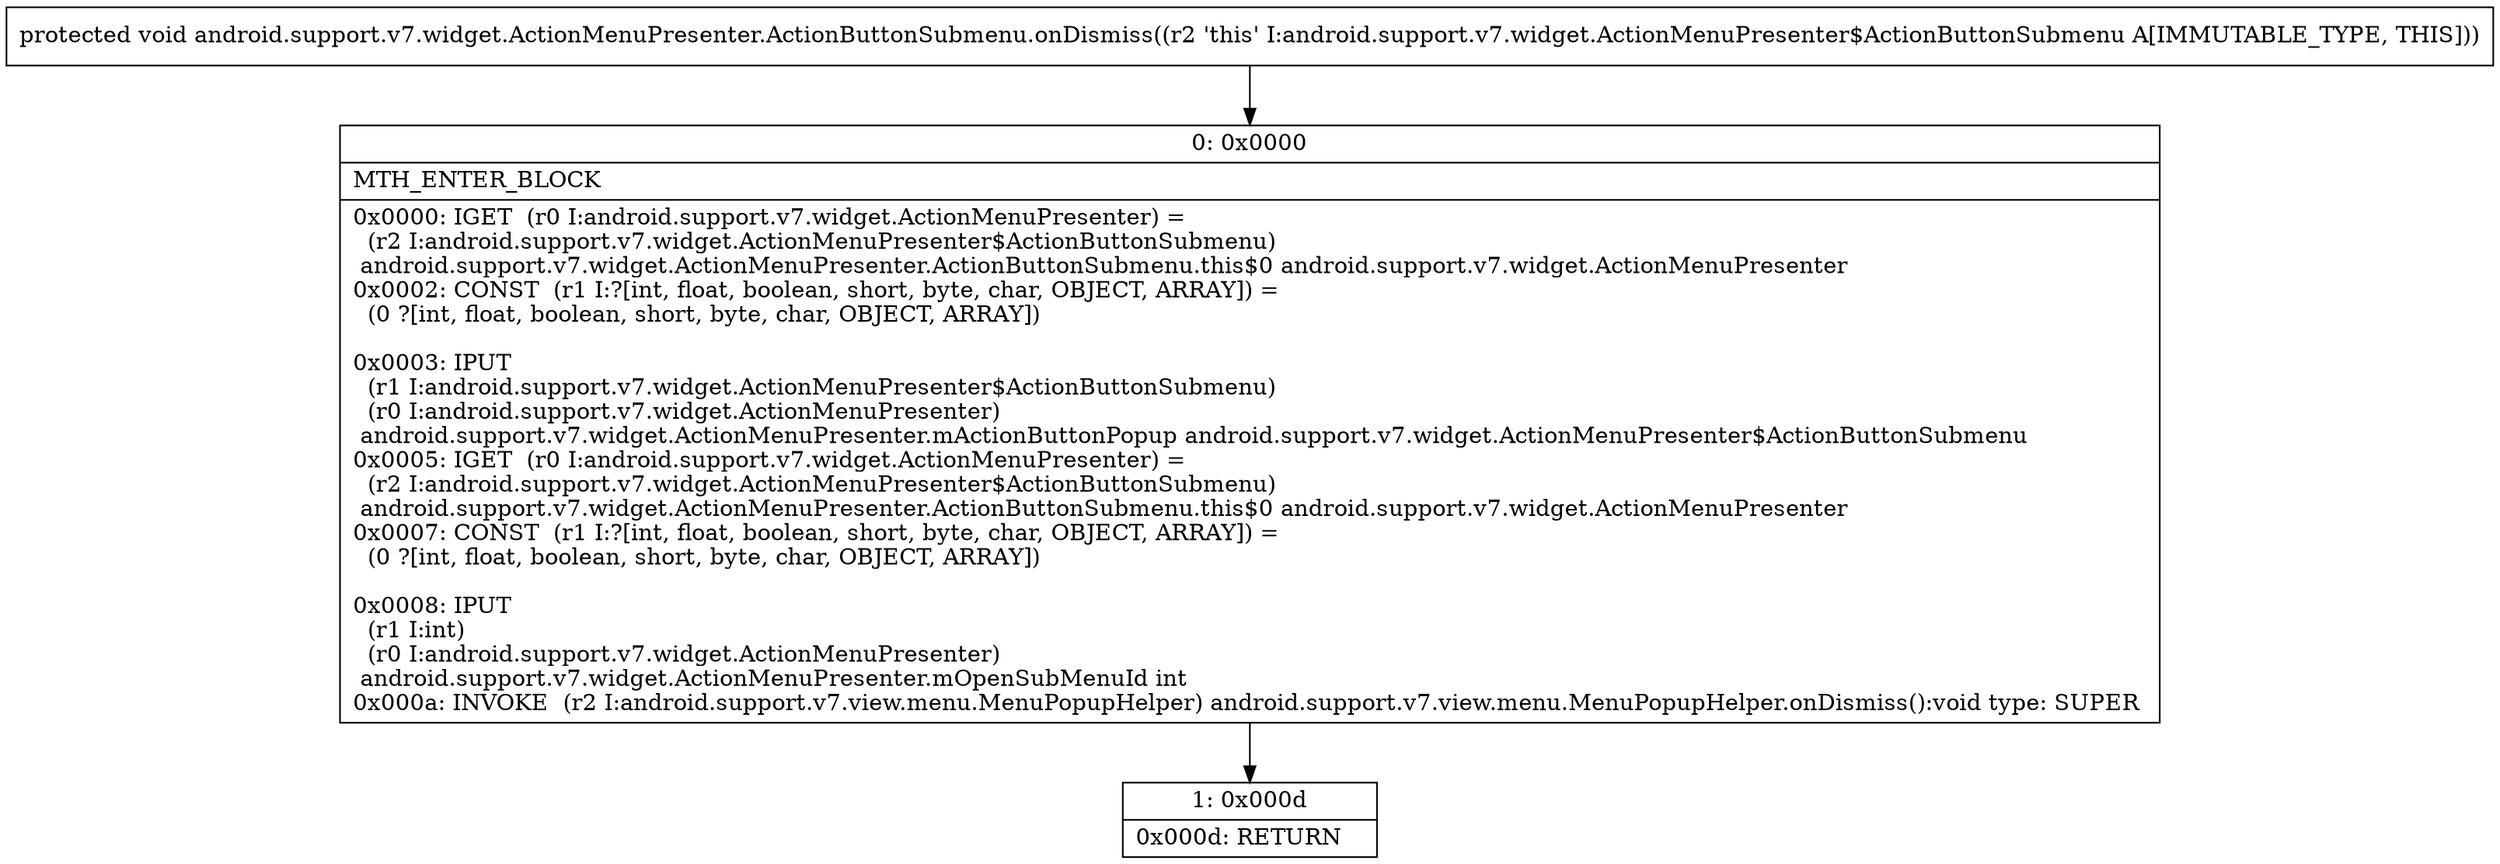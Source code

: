 digraph "CFG forandroid.support.v7.widget.ActionMenuPresenter.ActionButtonSubmenu.onDismiss()V" {
Node_0 [shape=record,label="{0\:\ 0x0000|MTH_ENTER_BLOCK\l|0x0000: IGET  (r0 I:android.support.v7.widget.ActionMenuPresenter) = \l  (r2 I:android.support.v7.widget.ActionMenuPresenter$ActionButtonSubmenu)\l android.support.v7.widget.ActionMenuPresenter.ActionButtonSubmenu.this$0 android.support.v7.widget.ActionMenuPresenter \l0x0002: CONST  (r1 I:?[int, float, boolean, short, byte, char, OBJECT, ARRAY]) = \l  (0 ?[int, float, boolean, short, byte, char, OBJECT, ARRAY])\l \l0x0003: IPUT  \l  (r1 I:android.support.v7.widget.ActionMenuPresenter$ActionButtonSubmenu)\l  (r0 I:android.support.v7.widget.ActionMenuPresenter)\l android.support.v7.widget.ActionMenuPresenter.mActionButtonPopup android.support.v7.widget.ActionMenuPresenter$ActionButtonSubmenu \l0x0005: IGET  (r0 I:android.support.v7.widget.ActionMenuPresenter) = \l  (r2 I:android.support.v7.widget.ActionMenuPresenter$ActionButtonSubmenu)\l android.support.v7.widget.ActionMenuPresenter.ActionButtonSubmenu.this$0 android.support.v7.widget.ActionMenuPresenter \l0x0007: CONST  (r1 I:?[int, float, boolean, short, byte, char, OBJECT, ARRAY]) = \l  (0 ?[int, float, boolean, short, byte, char, OBJECT, ARRAY])\l \l0x0008: IPUT  \l  (r1 I:int)\l  (r0 I:android.support.v7.widget.ActionMenuPresenter)\l android.support.v7.widget.ActionMenuPresenter.mOpenSubMenuId int \l0x000a: INVOKE  (r2 I:android.support.v7.view.menu.MenuPopupHelper) android.support.v7.view.menu.MenuPopupHelper.onDismiss():void type: SUPER \l}"];
Node_1 [shape=record,label="{1\:\ 0x000d|0x000d: RETURN   \l}"];
MethodNode[shape=record,label="{protected void android.support.v7.widget.ActionMenuPresenter.ActionButtonSubmenu.onDismiss((r2 'this' I:android.support.v7.widget.ActionMenuPresenter$ActionButtonSubmenu A[IMMUTABLE_TYPE, THIS])) }"];
MethodNode -> Node_0;
Node_0 -> Node_1;
}

